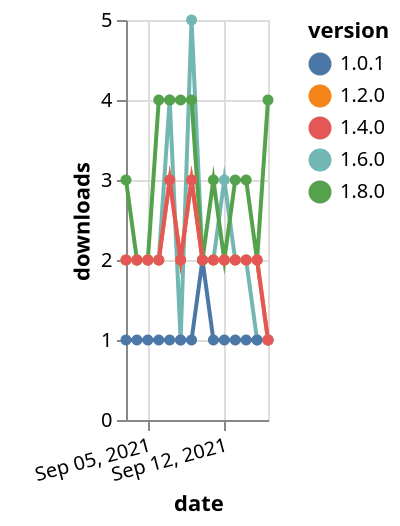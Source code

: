 {"$schema": "https://vega.github.io/schema/vega-lite/v5.json", "description": "A simple bar chart with embedded data.", "data": {"values": [{"date": "2021-09-03", "total": 1022, "delta": 2, "version": "1.6.0"}, {"date": "2021-09-04", "total": 1024, "delta": 2, "version": "1.6.0"}, {"date": "2021-09-05", "total": 1026, "delta": 2, "version": "1.6.0"}, {"date": "2021-09-06", "total": 1028, "delta": 2, "version": "1.6.0"}, {"date": "2021-09-07", "total": 1032, "delta": 4, "version": "1.6.0"}, {"date": "2021-09-08", "total": 1033, "delta": 1, "version": "1.6.0"}, {"date": "2021-09-09", "total": 1038, "delta": 5, "version": "1.6.0"}, {"date": "2021-09-10", "total": 1040, "delta": 2, "version": "1.6.0"}, {"date": "2021-09-11", "total": 1042, "delta": 2, "version": "1.6.0"}, {"date": "2021-09-12", "total": 1045, "delta": 3, "version": "1.6.0"}, {"date": "2021-09-13", "total": 1047, "delta": 2, "version": "1.6.0"}, {"date": "2021-09-14", "total": 1049, "delta": 2, "version": "1.6.0"}, {"date": "2021-09-15", "total": 1050, "delta": 1, "version": "1.6.0"}, {"date": "2021-09-16", "total": 1051, "delta": 1, "version": "1.6.0"}, {"date": "2021-09-03", "total": 282, "delta": 3, "version": "1.8.0"}, {"date": "2021-09-04", "total": 284, "delta": 2, "version": "1.8.0"}, {"date": "2021-09-05", "total": 286, "delta": 2, "version": "1.8.0"}, {"date": "2021-09-06", "total": 290, "delta": 4, "version": "1.8.0"}, {"date": "2021-09-07", "total": 294, "delta": 4, "version": "1.8.0"}, {"date": "2021-09-08", "total": 298, "delta": 4, "version": "1.8.0"}, {"date": "2021-09-09", "total": 302, "delta": 4, "version": "1.8.0"}, {"date": "2021-09-10", "total": 304, "delta": 2, "version": "1.8.0"}, {"date": "2021-09-11", "total": 307, "delta": 3, "version": "1.8.0"}, {"date": "2021-09-12", "total": 309, "delta": 2, "version": "1.8.0"}, {"date": "2021-09-13", "total": 312, "delta": 3, "version": "1.8.0"}, {"date": "2021-09-14", "total": 315, "delta": 3, "version": "1.8.0"}, {"date": "2021-09-15", "total": 317, "delta": 2, "version": "1.8.0"}, {"date": "2021-09-16", "total": 321, "delta": 4, "version": "1.8.0"}, {"date": "2021-09-03", "total": 199, "delta": 1, "version": "1.0.1"}, {"date": "2021-09-04", "total": 200, "delta": 1, "version": "1.0.1"}, {"date": "2021-09-05", "total": 201, "delta": 1, "version": "1.0.1"}, {"date": "2021-09-06", "total": 202, "delta": 1, "version": "1.0.1"}, {"date": "2021-09-07", "total": 203, "delta": 1, "version": "1.0.1"}, {"date": "2021-09-08", "total": 204, "delta": 1, "version": "1.0.1"}, {"date": "2021-09-09", "total": 205, "delta": 1, "version": "1.0.1"}, {"date": "2021-09-10", "total": 207, "delta": 2, "version": "1.0.1"}, {"date": "2021-09-11", "total": 208, "delta": 1, "version": "1.0.1"}, {"date": "2021-09-12", "total": 209, "delta": 1, "version": "1.0.1"}, {"date": "2021-09-13", "total": 210, "delta": 1, "version": "1.0.1"}, {"date": "2021-09-14", "total": 211, "delta": 1, "version": "1.0.1"}, {"date": "2021-09-15", "total": 212, "delta": 1, "version": "1.0.1"}, {"date": "2021-09-16", "total": 213, "delta": 1, "version": "1.0.1"}, {"date": "2021-09-03", "total": 1489, "delta": 2, "version": "1.2.0"}, {"date": "2021-09-04", "total": 1491, "delta": 2, "version": "1.2.0"}, {"date": "2021-09-05", "total": 1493, "delta": 2, "version": "1.2.0"}, {"date": "2021-09-06", "total": 1495, "delta": 2, "version": "1.2.0"}, {"date": "2021-09-07", "total": 1498, "delta": 3, "version": "1.2.0"}, {"date": "2021-09-08", "total": 1500, "delta": 2, "version": "1.2.0"}, {"date": "2021-09-09", "total": 1503, "delta": 3, "version": "1.2.0"}, {"date": "2021-09-10", "total": 1505, "delta": 2, "version": "1.2.0"}, {"date": "2021-09-11", "total": 1507, "delta": 2, "version": "1.2.0"}, {"date": "2021-09-12", "total": 1509, "delta": 2, "version": "1.2.0"}, {"date": "2021-09-13", "total": 1511, "delta": 2, "version": "1.2.0"}, {"date": "2021-09-14", "total": 1513, "delta": 2, "version": "1.2.0"}, {"date": "2021-09-15", "total": 1515, "delta": 2, "version": "1.2.0"}, {"date": "2021-09-16", "total": 1516, "delta": 1, "version": "1.2.0"}, {"date": "2021-09-03", "total": 1179, "delta": 2, "version": "1.4.0"}, {"date": "2021-09-04", "total": 1181, "delta": 2, "version": "1.4.0"}, {"date": "2021-09-05", "total": 1183, "delta": 2, "version": "1.4.0"}, {"date": "2021-09-06", "total": 1185, "delta": 2, "version": "1.4.0"}, {"date": "2021-09-07", "total": 1188, "delta": 3, "version": "1.4.0"}, {"date": "2021-09-08", "total": 1190, "delta": 2, "version": "1.4.0"}, {"date": "2021-09-09", "total": 1193, "delta": 3, "version": "1.4.0"}, {"date": "2021-09-10", "total": 1195, "delta": 2, "version": "1.4.0"}, {"date": "2021-09-11", "total": 1197, "delta": 2, "version": "1.4.0"}, {"date": "2021-09-12", "total": 1199, "delta": 2, "version": "1.4.0"}, {"date": "2021-09-13", "total": 1201, "delta": 2, "version": "1.4.0"}, {"date": "2021-09-14", "total": 1203, "delta": 2, "version": "1.4.0"}, {"date": "2021-09-15", "total": 1205, "delta": 2, "version": "1.4.0"}, {"date": "2021-09-16", "total": 1206, "delta": 1, "version": "1.4.0"}]}, "width": "container", "mark": {"type": "line", "point": {"filled": true}}, "encoding": {"x": {"field": "date", "type": "temporal", "timeUnit": "yearmonthdate", "title": "date", "axis": {"labelAngle": -15}}, "y": {"field": "delta", "type": "quantitative", "title": "downloads"}, "color": {"field": "version", "type": "nominal"}, "tooltip": {"field": "delta"}}}